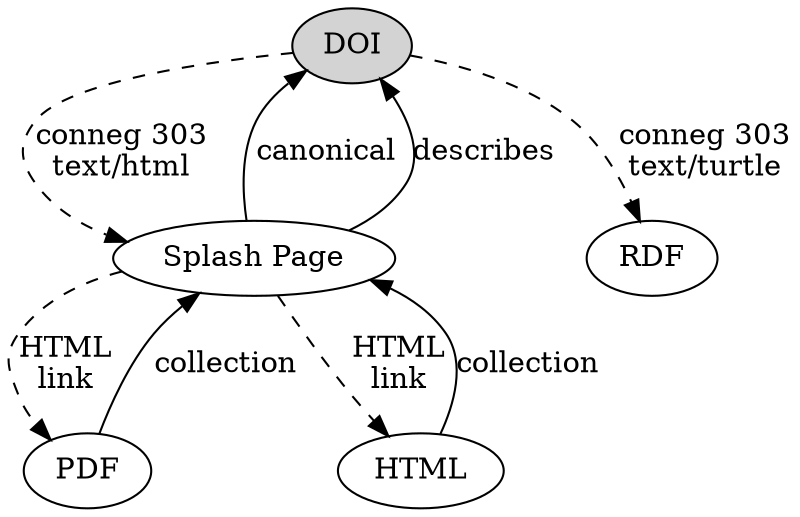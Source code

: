 digraph J1 {
  DOI [ style=filled ]
  DOI -> "Splash Page" [ style=dashed, label="conneg 303\ntext/html" ]
  DOI -> "RDF" [ style=dashed, label="conneg 303\ntext/turtle" ]
  "Splash Page" -> PDF  [ style=dashed, label="HTML\nlink" ]
  "Splash Page" -> HTML  [ style=dashed, label="HTML\nlink" ]
  "Splash Page" -> DOI [ label="canonical " ]
  "Splash Page" -> DOI [ label="describes " ]
  "PDF" -> "Splash Page" [ label="collection" ]
  "HTML" -> "Splash Page" [ label="collection" ]
}
